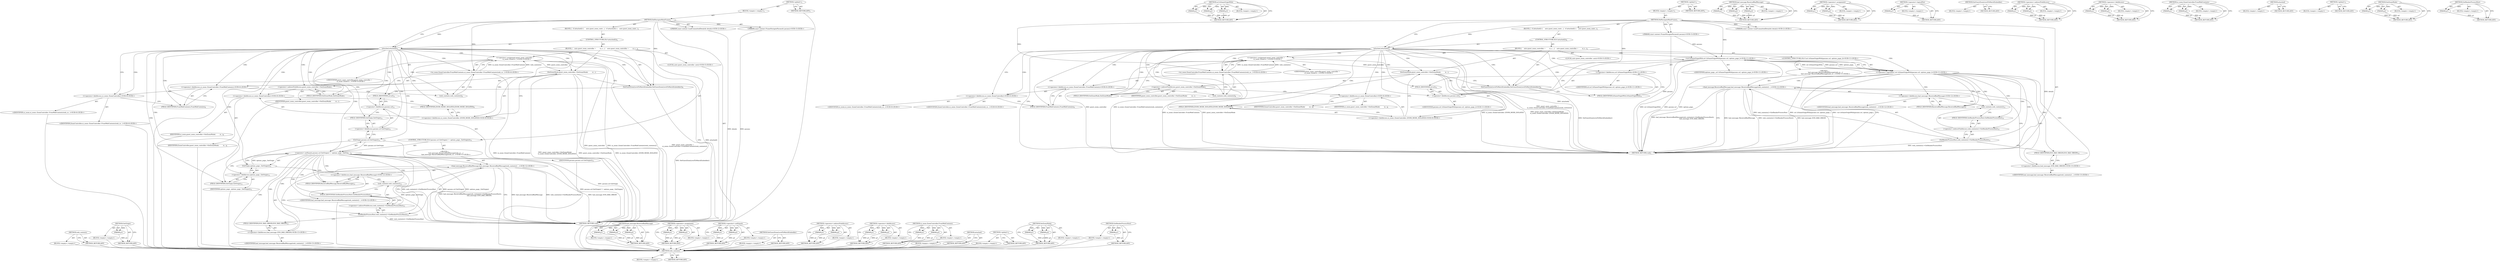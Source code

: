 digraph "GetRenderProcessHost" {
vulnerable_102 [label=<(METHOD,web_contents)>];
vulnerable_103 [label=<(BLOCK,&lt;empty&gt;,&lt;empty&gt;)>];
vulnerable_104 [label=<(METHOD_RETURN,ANY)>];
vulnerable_123 [label=<(METHOD,GetOrigin)>];
vulnerable_124 [label=<(PARAM,p1)>];
vulnerable_125 [label=<(BLOCK,&lt;empty&gt;,&lt;empty&gt;)>];
vulnerable_126 [label=<(METHOD_RETURN,ANY)>];
vulnerable_6 [label=<(METHOD,&lt;global&gt;)<SUB>1</SUB>>];
vulnerable_7 [label=<(BLOCK,&lt;empty&gt;,&lt;empty&gt;)<SUB>1</SUB>>];
vulnerable_8 [label=<(METHOD,DidNavigateMainFrame)<SUB>1</SUB>>];
vulnerable_9 [label="<(PARAM,const content::LoadCommittedDetails&amp; details)<SUB>2</SUB>>"];
vulnerable_10 [label="<(PARAM,const content::FrameNavigateParams&amp; params)<SUB>3</SUB>>"];
vulnerable_11 [label=<(BLOCK,{
  if (attached()) {
    auto guest_zoom_contr...,{
  if (attached()) {
    auto guest_zoom_contr...)<SUB>3</SUB>>];
vulnerable_12 [label=<(CONTROL_STRUCTURE,IF,if (attached()))<SUB>4</SUB>>];
vulnerable_13 [label=<(attached,attached())<SUB>4</SUB>>];
vulnerable_14 [label=<(BLOCK,{
    auto guest_zoom_controller =
        ui_z...,{
    auto guest_zoom_controller =
        ui_z...)<SUB>4</SUB>>];
vulnerable_15 [label="<(LOCAL,auto guest_zoom_controller: auto)<SUB>5</SUB>>"];
vulnerable_16 [label="<(&lt;operator&gt;.assignment,guest_zoom_controller =
        ui_zoom::ZoomCo...)<SUB>5</SUB>>"];
vulnerable_17 [label="<(IDENTIFIER,guest_zoom_controller,guest_zoom_controller =
        ui_zoom::ZoomCo...)<SUB>5</SUB>>"];
vulnerable_18 [label="<(ui_zoom.ZoomController.FromWebContents,ui_zoom::ZoomController::FromWebContents(web_co...)<SUB>6</SUB>>"];
vulnerable_19 [label="<(&lt;operator&gt;.fieldAccess,ui_zoom::ZoomController::FromWebContents)<SUB>6</SUB>>"];
vulnerable_20 [label="<(&lt;operator&gt;.fieldAccess,ui_zoom::ZoomController)<SUB>6</SUB>>"];
vulnerable_21 [label="<(IDENTIFIER,ui_zoom,ui_zoom::ZoomController::FromWebContents(web_co...)<SUB>6</SUB>>"];
vulnerable_22 [label="<(IDENTIFIER,ZoomController,ui_zoom::ZoomController::FromWebContents(web_co...)<SUB>6</SUB>>"];
vulnerable_23 [label=<(FIELD_IDENTIFIER,FromWebContents,FromWebContents)<SUB>6</SUB>>];
vulnerable_24 [label=<(web_contents,web_contents())<SUB>6</SUB>>];
vulnerable_25 [label=<(SetZoomMode,guest_zoom_controller-&gt;SetZoomMode(
         ui...)<SUB>7</SUB>>];
vulnerable_26 [label=<(&lt;operator&gt;.indirectFieldAccess,guest_zoom_controller-&gt;SetZoomMode)<SUB>7</SUB>>];
vulnerable_27 [label=<(IDENTIFIER,guest_zoom_controller,guest_zoom_controller-&gt;SetZoomMode(
         ui...)<SUB>7</SUB>>];
vulnerable_28 [label=<(FIELD_IDENTIFIER,SetZoomMode,SetZoomMode)<SUB>7</SUB>>];
vulnerable_29 [label="<(&lt;operator&gt;.fieldAccess,ui_zoom::ZoomController::ZOOM_MODE_ISOLATED)<SUB>8</SUB>>"];
vulnerable_30 [label="<(&lt;operator&gt;.fieldAccess,ui_zoom::ZoomController)<SUB>8</SUB>>"];
vulnerable_31 [label=<(IDENTIFIER,ui_zoom,guest_zoom_controller-&gt;SetZoomMode(
         ui...)<SUB>8</SUB>>];
vulnerable_32 [label=<(IDENTIFIER,ZoomController,guest_zoom_controller-&gt;SetZoomMode(
         ui...)<SUB>8</SUB>>];
vulnerable_33 [label=<(FIELD_IDENTIFIER,ZOOM_MODE_ISOLATED,ZOOM_MODE_ISOLATED)<SUB>8</SUB>>];
vulnerable_34 [label=<(SetGuestZoomLevelToMatchEmbedder,SetGuestZoomLevelToMatchEmbedder())<SUB>9</SUB>>];
vulnerable_35 [label=<(CONTROL_STRUCTURE,IF,if (params.url.GetOrigin() != options_page_.GetOrigin()))<SUB>11</SUB>>];
vulnerable_36 [label=<(&lt;operator&gt;.notEquals,params.url.GetOrigin() != options_page_.GetOrig...)<SUB>11</SUB>>];
vulnerable_37 [label=<(GetOrigin,params.url.GetOrigin())<SUB>11</SUB>>];
vulnerable_38 [label=<(&lt;operator&gt;.fieldAccess,params.url.GetOrigin)<SUB>11</SUB>>];
vulnerable_39 [label=<(&lt;operator&gt;.fieldAccess,params.url)<SUB>11</SUB>>];
vulnerable_40 [label=<(IDENTIFIER,params,params.url.GetOrigin())<SUB>11</SUB>>];
vulnerable_41 [label=<(FIELD_IDENTIFIER,url,url)<SUB>11</SUB>>];
vulnerable_42 [label=<(FIELD_IDENTIFIER,GetOrigin,GetOrigin)<SUB>11</SUB>>];
vulnerable_43 [label=<(GetOrigin,options_page_.GetOrigin())<SUB>11</SUB>>];
vulnerable_44 [label=<(&lt;operator&gt;.fieldAccess,options_page_.GetOrigin)<SUB>11</SUB>>];
vulnerable_45 [label=<(IDENTIFIER,options_page_,options_page_.GetOrigin())<SUB>11</SUB>>];
vulnerable_46 [label=<(FIELD_IDENTIFIER,GetOrigin,GetOrigin)<SUB>11</SUB>>];
vulnerable_47 [label="<(BLOCK,{
       bad_message::ReceivedBadMessage(web_co...,{
       bad_message::ReceivedBadMessage(web_co...)<SUB>11</SUB>>"];
vulnerable_48 [label="<(bad_message.ReceivedBadMessage,bad_message::ReceivedBadMessage(web_contents()-...)<SUB>12</SUB>>"];
vulnerable_49 [label="<(&lt;operator&gt;.fieldAccess,bad_message::ReceivedBadMessage)<SUB>12</SUB>>"];
vulnerable_50 [label="<(IDENTIFIER,bad_message,bad_message::ReceivedBadMessage(web_contents()-...)<SUB>12</SUB>>"];
vulnerable_51 [label=<(FIELD_IDENTIFIER,ReceivedBadMessage,ReceivedBadMessage)<SUB>12</SUB>>];
vulnerable_52 [label=<(GetRenderProcessHost,web_contents()-&gt;GetRenderProcessHost())<SUB>12</SUB>>];
vulnerable_53 [label=<(&lt;operator&gt;.indirectFieldAccess,web_contents()-&gt;GetRenderProcessHost)<SUB>12</SUB>>];
vulnerable_54 [label=<(web_contents,web_contents())<SUB>12</SUB>>];
vulnerable_55 [label=<(FIELD_IDENTIFIER,GetRenderProcessHost,GetRenderProcessHost)<SUB>12</SUB>>];
vulnerable_56 [label="<(&lt;operator&gt;.fieldAccess,bad_message::EOG_BAD_ORIGIN)<SUB>13</SUB>>"];
vulnerable_57 [label="<(IDENTIFIER,bad_message,bad_message::ReceivedBadMessage(web_contents()-...)<SUB>13</SUB>>"];
vulnerable_58 [label=<(FIELD_IDENTIFIER,EOG_BAD_ORIGIN,EOG_BAD_ORIGIN)<SUB>13</SUB>>];
vulnerable_59 [label=<(METHOD_RETURN,void)<SUB>1</SUB>>];
vulnerable_61 [label=<(METHOD_RETURN,ANY)<SUB>1</SUB>>];
vulnerable_127 [label=<(METHOD,bad_message.ReceivedBadMessage)>];
vulnerable_128 [label=<(PARAM,p1)>];
vulnerable_129 [label=<(PARAM,p2)>];
vulnerable_130 [label=<(PARAM,p3)>];
vulnerable_131 [label=<(BLOCK,&lt;empty&gt;,&lt;empty&gt;)>];
vulnerable_132 [label=<(METHOD_RETURN,ANY)>];
vulnerable_87 [label=<(METHOD,&lt;operator&gt;.assignment)>];
vulnerable_88 [label=<(PARAM,p1)>];
vulnerable_89 [label=<(PARAM,p2)>];
vulnerable_90 [label=<(BLOCK,&lt;empty&gt;,&lt;empty&gt;)>];
vulnerable_91 [label=<(METHOD_RETURN,ANY)>];
vulnerable_118 [label=<(METHOD,&lt;operator&gt;.notEquals)>];
vulnerable_119 [label=<(PARAM,p1)>];
vulnerable_120 [label=<(PARAM,p2)>];
vulnerable_121 [label=<(BLOCK,&lt;empty&gt;,&lt;empty&gt;)>];
vulnerable_122 [label=<(METHOD_RETURN,ANY)>];
vulnerable_115 [label=<(METHOD,SetGuestZoomLevelToMatchEmbedder)>];
vulnerable_116 [label=<(BLOCK,&lt;empty&gt;,&lt;empty&gt;)>];
vulnerable_117 [label=<(METHOD_RETURN,ANY)>];
vulnerable_110 [label=<(METHOD,&lt;operator&gt;.indirectFieldAccess)>];
vulnerable_111 [label=<(PARAM,p1)>];
vulnerable_112 [label=<(PARAM,p2)>];
vulnerable_113 [label=<(BLOCK,&lt;empty&gt;,&lt;empty&gt;)>];
vulnerable_114 [label=<(METHOD_RETURN,ANY)>];
vulnerable_97 [label=<(METHOD,&lt;operator&gt;.fieldAccess)>];
vulnerable_98 [label=<(PARAM,p1)>];
vulnerable_99 [label=<(PARAM,p2)>];
vulnerable_100 [label=<(BLOCK,&lt;empty&gt;,&lt;empty&gt;)>];
vulnerable_101 [label=<(METHOD_RETURN,ANY)>];
vulnerable_92 [label=<(METHOD,ui_zoom.ZoomController.FromWebContents)>];
vulnerable_93 [label=<(PARAM,p1)>];
vulnerable_94 [label=<(PARAM,p2)>];
vulnerable_95 [label=<(BLOCK,&lt;empty&gt;,&lt;empty&gt;)>];
vulnerable_96 [label=<(METHOD_RETURN,ANY)>];
vulnerable_84 [label=<(METHOD,attached)>];
vulnerable_85 [label=<(BLOCK,&lt;empty&gt;,&lt;empty&gt;)>];
vulnerable_86 [label=<(METHOD_RETURN,ANY)>];
vulnerable_78 [label=<(METHOD,&lt;global&gt;)<SUB>1</SUB>>];
vulnerable_79 [label=<(BLOCK,&lt;empty&gt;,&lt;empty&gt;)>];
vulnerable_80 [label=<(METHOD_RETURN,ANY)>];
vulnerable_105 [label=<(METHOD,SetZoomMode)>];
vulnerable_106 [label=<(PARAM,p1)>];
vulnerable_107 [label=<(PARAM,p2)>];
vulnerable_108 [label=<(BLOCK,&lt;empty&gt;,&lt;empty&gt;)>];
vulnerable_109 [label=<(METHOD_RETURN,ANY)>];
vulnerable_133 [label=<(METHOD,GetRenderProcessHost)>];
vulnerable_134 [label=<(PARAM,p1)>];
vulnerable_135 [label=<(BLOCK,&lt;empty&gt;,&lt;empty&gt;)>];
vulnerable_136 [label=<(METHOD_RETURN,ANY)>];
fixed_100 [label=<(METHOD,web_contents)>];
fixed_101 [label=<(BLOCK,&lt;empty&gt;,&lt;empty&gt;)>];
fixed_102 [label=<(METHOD_RETURN,ANY)>];
fixed_120 [label=<(METHOD,url.IsSameOriginWith)>];
fixed_121 [label=<(PARAM,p1)>];
fixed_122 [label=<(PARAM,p2)>];
fixed_123 [label=<(PARAM,p3)>];
fixed_124 [label=<(BLOCK,&lt;empty&gt;,&lt;empty&gt;)>];
fixed_125 [label=<(METHOD_RETURN,ANY)>];
fixed_6 [label=<(METHOD,&lt;global&gt;)<SUB>1</SUB>>];
fixed_7 [label=<(BLOCK,&lt;empty&gt;,&lt;empty&gt;)<SUB>1</SUB>>];
fixed_8 [label=<(METHOD,DidNavigateMainFrame)<SUB>1</SUB>>];
fixed_9 [label="<(PARAM,const content::LoadCommittedDetails&amp; details)<SUB>2</SUB>>"];
fixed_10 [label="<(PARAM,const content::FrameNavigateParams&amp; params)<SUB>3</SUB>>"];
fixed_11 [label=<(BLOCK,{
  if (attached()) {
    auto guest_zoom_contr...,{
  if (attached()) {
    auto guest_zoom_contr...)<SUB>3</SUB>>];
fixed_12 [label=<(CONTROL_STRUCTURE,IF,if (attached()))<SUB>4</SUB>>];
fixed_13 [label=<(attached,attached())<SUB>4</SUB>>];
fixed_14 [label=<(BLOCK,{
    auto guest_zoom_controller =
        ui_z...,{
    auto guest_zoom_controller =
        ui_z...)<SUB>4</SUB>>];
fixed_15 [label="<(LOCAL,auto guest_zoom_controller: auto)<SUB>5</SUB>>"];
fixed_16 [label="<(&lt;operator&gt;.assignment,guest_zoom_controller =
        ui_zoom::ZoomCo...)<SUB>5</SUB>>"];
fixed_17 [label="<(IDENTIFIER,guest_zoom_controller,guest_zoom_controller =
        ui_zoom::ZoomCo...)<SUB>5</SUB>>"];
fixed_18 [label="<(ui_zoom.ZoomController.FromWebContents,ui_zoom::ZoomController::FromWebContents(web_co...)<SUB>6</SUB>>"];
fixed_19 [label="<(&lt;operator&gt;.fieldAccess,ui_zoom::ZoomController::FromWebContents)<SUB>6</SUB>>"];
fixed_20 [label="<(&lt;operator&gt;.fieldAccess,ui_zoom::ZoomController)<SUB>6</SUB>>"];
fixed_21 [label="<(IDENTIFIER,ui_zoom,ui_zoom::ZoomController::FromWebContents(web_co...)<SUB>6</SUB>>"];
fixed_22 [label="<(IDENTIFIER,ZoomController,ui_zoom::ZoomController::FromWebContents(web_co...)<SUB>6</SUB>>"];
fixed_23 [label=<(FIELD_IDENTIFIER,FromWebContents,FromWebContents)<SUB>6</SUB>>];
fixed_24 [label=<(web_contents,web_contents())<SUB>6</SUB>>];
fixed_25 [label=<(SetZoomMode,guest_zoom_controller-&gt;SetZoomMode(
         ui...)<SUB>7</SUB>>];
fixed_26 [label=<(&lt;operator&gt;.indirectFieldAccess,guest_zoom_controller-&gt;SetZoomMode)<SUB>7</SUB>>];
fixed_27 [label=<(IDENTIFIER,guest_zoom_controller,guest_zoom_controller-&gt;SetZoomMode(
         ui...)<SUB>7</SUB>>];
fixed_28 [label=<(FIELD_IDENTIFIER,SetZoomMode,SetZoomMode)<SUB>7</SUB>>];
fixed_29 [label="<(&lt;operator&gt;.fieldAccess,ui_zoom::ZoomController::ZOOM_MODE_ISOLATED)<SUB>8</SUB>>"];
fixed_30 [label="<(&lt;operator&gt;.fieldAccess,ui_zoom::ZoomController)<SUB>8</SUB>>"];
fixed_31 [label=<(IDENTIFIER,ui_zoom,guest_zoom_controller-&gt;SetZoomMode(
         ui...)<SUB>8</SUB>>];
fixed_32 [label=<(IDENTIFIER,ZoomController,guest_zoom_controller-&gt;SetZoomMode(
         ui...)<SUB>8</SUB>>];
fixed_33 [label=<(FIELD_IDENTIFIER,ZOOM_MODE_ISOLATED,ZOOM_MODE_ISOLATED)<SUB>8</SUB>>];
fixed_34 [label=<(SetGuestZoomLevelToMatchEmbedder,SetGuestZoomLevelToMatchEmbedder())<SUB>9</SUB>>];
fixed_35 [label="<(CONTROL_STRUCTURE,IF,if (!url::IsSameOriginWith(params.url, options_page_)))<SUB>11</SUB>>"];
fixed_36 [label="<(&lt;operator&gt;.logicalNot,!url::IsSameOriginWith(params.url, options_page_))<SUB>11</SUB>>"];
fixed_37 [label="<(url.IsSameOriginWith,url::IsSameOriginWith(params.url, options_page_))<SUB>11</SUB>>"];
fixed_38 [label="<(&lt;operator&gt;.fieldAccess,url::IsSameOriginWith)<SUB>11</SUB>>"];
fixed_39 [label="<(IDENTIFIER,url,url::IsSameOriginWith(params.url, options_page_))<SUB>11</SUB>>"];
fixed_40 [label=<(FIELD_IDENTIFIER,IsSameOriginWith,IsSameOriginWith)<SUB>11</SUB>>];
fixed_41 [label=<(&lt;operator&gt;.fieldAccess,params.url)<SUB>11</SUB>>];
fixed_42 [label="<(IDENTIFIER,params,url::IsSameOriginWith(params.url, options_page_))<SUB>11</SUB>>"];
fixed_43 [label=<(FIELD_IDENTIFIER,url,url)<SUB>11</SUB>>];
fixed_44 [label="<(IDENTIFIER,options_page_,url::IsSameOriginWith(params.url, options_page_))<SUB>11</SUB>>"];
fixed_45 [label="<(BLOCK,{
       bad_message::ReceivedBadMessage(web_co...,{
       bad_message::ReceivedBadMessage(web_co...)<SUB>11</SUB>>"];
fixed_46 [label="<(bad_message.ReceivedBadMessage,bad_message::ReceivedBadMessage(web_contents()-...)<SUB>12</SUB>>"];
fixed_47 [label="<(&lt;operator&gt;.fieldAccess,bad_message::ReceivedBadMessage)<SUB>12</SUB>>"];
fixed_48 [label="<(IDENTIFIER,bad_message,bad_message::ReceivedBadMessage(web_contents()-...)<SUB>12</SUB>>"];
fixed_49 [label=<(FIELD_IDENTIFIER,ReceivedBadMessage,ReceivedBadMessage)<SUB>12</SUB>>];
fixed_50 [label=<(GetRenderProcessHost,web_contents()-&gt;GetRenderProcessHost())<SUB>12</SUB>>];
fixed_51 [label=<(&lt;operator&gt;.indirectFieldAccess,web_contents()-&gt;GetRenderProcessHost)<SUB>12</SUB>>];
fixed_52 [label=<(web_contents,web_contents())<SUB>12</SUB>>];
fixed_53 [label=<(FIELD_IDENTIFIER,GetRenderProcessHost,GetRenderProcessHost)<SUB>12</SUB>>];
fixed_54 [label="<(&lt;operator&gt;.fieldAccess,bad_message::EOG_BAD_ORIGIN)<SUB>13</SUB>>"];
fixed_55 [label="<(IDENTIFIER,bad_message,bad_message::ReceivedBadMessage(web_contents()-...)<SUB>13</SUB>>"];
fixed_56 [label=<(FIELD_IDENTIFIER,EOG_BAD_ORIGIN,EOG_BAD_ORIGIN)<SUB>13</SUB>>];
fixed_57 [label=<(METHOD_RETURN,void)<SUB>1</SUB>>];
fixed_59 [label=<(METHOD_RETURN,ANY)<SUB>1</SUB>>];
fixed_126 [label=<(METHOD,bad_message.ReceivedBadMessage)>];
fixed_127 [label=<(PARAM,p1)>];
fixed_128 [label=<(PARAM,p2)>];
fixed_129 [label=<(PARAM,p3)>];
fixed_130 [label=<(BLOCK,&lt;empty&gt;,&lt;empty&gt;)>];
fixed_131 [label=<(METHOD_RETURN,ANY)>];
fixed_85 [label=<(METHOD,&lt;operator&gt;.assignment)>];
fixed_86 [label=<(PARAM,p1)>];
fixed_87 [label=<(PARAM,p2)>];
fixed_88 [label=<(BLOCK,&lt;empty&gt;,&lt;empty&gt;)>];
fixed_89 [label=<(METHOD_RETURN,ANY)>];
fixed_116 [label=<(METHOD,&lt;operator&gt;.logicalNot)>];
fixed_117 [label=<(PARAM,p1)>];
fixed_118 [label=<(BLOCK,&lt;empty&gt;,&lt;empty&gt;)>];
fixed_119 [label=<(METHOD_RETURN,ANY)>];
fixed_113 [label=<(METHOD,SetGuestZoomLevelToMatchEmbedder)>];
fixed_114 [label=<(BLOCK,&lt;empty&gt;,&lt;empty&gt;)>];
fixed_115 [label=<(METHOD_RETURN,ANY)>];
fixed_108 [label=<(METHOD,&lt;operator&gt;.indirectFieldAccess)>];
fixed_109 [label=<(PARAM,p1)>];
fixed_110 [label=<(PARAM,p2)>];
fixed_111 [label=<(BLOCK,&lt;empty&gt;,&lt;empty&gt;)>];
fixed_112 [label=<(METHOD_RETURN,ANY)>];
fixed_95 [label=<(METHOD,&lt;operator&gt;.fieldAccess)>];
fixed_96 [label=<(PARAM,p1)>];
fixed_97 [label=<(PARAM,p2)>];
fixed_98 [label=<(BLOCK,&lt;empty&gt;,&lt;empty&gt;)>];
fixed_99 [label=<(METHOD_RETURN,ANY)>];
fixed_90 [label=<(METHOD,ui_zoom.ZoomController.FromWebContents)>];
fixed_91 [label=<(PARAM,p1)>];
fixed_92 [label=<(PARAM,p2)>];
fixed_93 [label=<(BLOCK,&lt;empty&gt;,&lt;empty&gt;)>];
fixed_94 [label=<(METHOD_RETURN,ANY)>];
fixed_82 [label=<(METHOD,attached)>];
fixed_83 [label=<(BLOCK,&lt;empty&gt;,&lt;empty&gt;)>];
fixed_84 [label=<(METHOD_RETURN,ANY)>];
fixed_76 [label=<(METHOD,&lt;global&gt;)<SUB>1</SUB>>];
fixed_77 [label=<(BLOCK,&lt;empty&gt;,&lt;empty&gt;)>];
fixed_78 [label=<(METHOD_RETURN,ANY)>];
fixed_103 [label=<(METHOD,SetZoomMode)>];
fixed_104 [label=<(PARAM,p1)>];
fixed_105 [label=<(PARAM,p2)>];
fixed_106 [label=<(BLOCK,&lt;empty&gt;,&lt;empty&gt;)>];
fixed_107 [label=<(METHOD_RETURN,ANY)>];
fixed_132 [label=<(METHOD,GetRenderProcessHost)>];
fixed_133 [label=<(PARAM,p1)>];
fixed_134 [label=<(BLOCK,&lt;empty&gt;,&lt;empty&gt;)>];
fixed_135 [label=<(METHOD_RETURN,ANY)>];
vulnerable_102 -> vulnerable_103  [key=0, label="AST: "];
vulnerable_102 -> vulnerable_104  [key=0, label="AST: "];
vulnerable_102 -> vulnerable_104  [key=1, label="CFG: "];
vulnerable_103 -> fixed_100  [key=0];
vulnerable_104 -> fixed_100  [key=0];
vulnerable_123 -> vulnerable_124  [key=0, label="AST: "];
vulnerable_123 -> vulnerable_124  [key=1, label="DDG: "];
vulnerable_123 -> vulnerable_125  [key=0, label="AST: "];
vulnerable_123 -> vulnerable_126  [key=0, label="AST: "];
vulnerable_123 -> vulnerable_126  [key=1, label="CFG: "];
vulnerable_124 -> vulnerable_126  [key=0, label="DDG: p1"];
vulnerable_125 -> fixed_100  [key=0];
vulnerable_126 -> fixed_100  [key=0];
vulnerable_6 -> vulnerable_7  [key=0, label="AST: "];
vulnerable_6 -> vulnerable_61  [key=0, label="AST: "];
vulnerable_6 -> vulnerable_61  [key=1, label="CFG: "];
vulnerable_7 -> vulnerable_8  [key=0, label="AST: "];
vulnerable_8 -> vulnerable_9  [key=0, label="AST: "];
vulnerable_8 -> vulnerable_9  [key=1, label="DDG: "];
vulnerable_8 -> vulnerable_10  [key=0, label="AST: "];
vulnerable_8 -> vulnerable_10  [key=1, label="DDG: "];
vulnerable_8 -> vulnerable_11  [key=0, label="AST: "];
vulnerable_8 -> vulnerable_59  [key=0, label="AST: "];
vulnerable_8 -> vulnerable_13  [key=0, label="CFG: "];
vulnerable_8 -> vulnerable_13  [key=1, label="DDG: "];
vulnerable_8 -> vulnerable_34  [key=0, label="DDG: "];
vulnerable_8 -> vulnerable_18  [key=0, label="DDG: "];
vulnerable_9 -> vulnerable_59  [key=0, label="DDG: details"];
vulnerable_10 -> vulnerable_59  [key=0, label="DDG: params"];
vulnerable_11 -> vulnerable_12  [key=0, label="AST: "];
vulnerable_12 -> vulnerable_13  [key=0, label="AST: "];
vulnerable_12 -> vulnerable_14  [key=0, label="AST: "];
vulnerable_13 -> vulnerable_59  [key=0, label="CFG: "];
vulnerable_13 -> vulnerable_59  [key=1, label="DDG: attached()"];
vulnerable_13 -> vulnerable_20  [key=0, label="CFG: "];
vulnerable_13 -> vulnerable_20  [key=1, label="CDG: "];
vulnerable_13 -> vulnerable_24  [key=0, label="CDG: "];
vulnerable_13 -> vulnerable_16  [key=0, label="CDG: "];
vulnerable_13 -> vulnerable_30  [key=0, label="CDG: "];
vulnerable_13 -> vulnerable_34  [key=0, label="CDG: "];
vulnerable_13 -> vulnerable_33  [key=0, label="CDG: "];
vulnerable_13 -> vulnerable_26  [key=0, label="CDG: "];
vulnerable_13 -> vulnerable_42  [key=0, label="CDG: "];
vulnerable_13 -> vulnerable_23  [key=0, label="CDG: "];
vulnerable_13 -> vulnerable_19  [key=0, label="CDG: "];
vulnerable_13 -> vulnerable_28  [key=0, label="CDG: "];
vulnerable_13 -> vulnerable_36  [key=0, label="CDG: "];
vulnerable_13 -> vulnerable_37  [key=0, label="CDG: "];
vulnerable_13 -> vulnerable_46  [key=0, label="CDG: "];
vulnerable_13 -> vulnerable_38  [key=0, label="CDG: "];
vulnerable_13 -> vulnerable_25  [key=0, label="CDG: "];
vulnerable_13 -> vulnerable_41  [key=0, label="CDG: "];
vulnerable_13 -> vulnerable_29  [key=0, label="CDG: "];
vulnerable_13 -> vulnerable_18  [key=0, label="CDG: "];
vulnerable_13 -> vulnerable_44  [key=0, label="CDG: "];
vulnerable_13 -> vulnerable_39  [key=0, label="CDG: "];
vulnerable_13 -> vulnerable_43  [key=0, label="CDG: "];
vulnerable_14 -> vulnerable_15  [key=0, label="AST: "];
vulnerable_14 -> vulnerable_16  [key=0, label="AST: "];
vulnerable_14 -> vulnerable_25  [key=0, label="AST: "];
vulnerable_14 -> vulnerable_34  [key=0, label="AST: "];
vulnerable_14 -> vulnerable_35  [key=0, label="AST: "];
vulnerable_15 -> fixed_100  [key=0];
vulnerable_16 -> vulnerable_17  [key=0, label="AST: "];
vulnerable_16 -> vulnerable_18  [key=0, label="AST: "];
vulnerable_16 -> vulnerable_28  [key=0, label="CFG: "];
vulnerable_16 -> vulnerable_59  [key=0, label="DDG: guest_zoom_controller"];
vulnerable_16 -> vulnerable_59  [key=1, label="DDG: ui_zoom::ZoomController::FromWebContents(web_contents())"];
vulnerable_16 -> vulnerable_59  [key=2, label="DDG: guest_zoom_controller =
        ui_zoom::ZoomController::FromWebContents(web_contents())"];
vulnerable_16 -> vulnerable_25  [key=0, label="DDG: guest_zoom_controller"];
vulnerable_17 -> fixed_100  [key=0];
vulnerable_18 -> vulnerable_19  [key=0, label="AST: "];
vulnerable_18 -> vulnerable_24  [key=0, label="AST: "];
vulnerable_18 -> vulnerable_16  [key=0, label="CFG: "];
vulnerable_18 -> vulnerable_16  [key=1, label="DDG: ui_zoom::ZoomController::FromWebContents"];
vulnerable_18 -> vulnerable_16  [key=2, label="DDG: web_contents()"];
vulnerable_18 -> vulnerable_59  [key=0, label="DDG: ui_zoom::ZoomController::FromWebContents"];
vulnerable_19 -> vulnerable_20  [key=0, label="AST: "];
vulnerable_19 -> vulnerable_23  [key=0, label="AST: "];
vulnerable_19 -> vulnerable_24  [key=0, label="CFG: "];
vulnerable_20 -> vulnerable_21  [key=0, label="AST: "];
vulnerable_20 -> vulnerable_22  [key=0, label="AST: "];
vulnerable_20 -> vulnerable_23  [key=0, label="CFG: "];
vulnerable_21 -> fixed_100  [key=0];
vulnerable_22 -> fixed_100  [key=0];
vulnerable_23 -> vulnerable_19  [key=0, label="CFG: "];
vulnerable_24 -> vulnerable_18  [key=0, label="CFG: "];
vulnerable_25 -> vulnerable_26  [key=0, label="AST: "];
vulnerable_25 -> vulnerable_29  [key=0, label="AST: "];
vulnerable_25 -> vulnerable_34  [key=0, label="CFG: "];
vulnerable_25 -> vulnerable_59  [key=0, label="DDG: guest_zoom_controller-&gt;SetZoomMode"];
vulnerable_25 -> vulnerable_59  [key=1, label="DDG: ui_zoom::ZoomController::ZOOM_MODE_ISOLATED"];
vulnerable_25 -> vulnerable_59  [key=2, label="DDG: guest_zoom_controller-&gt;SetZoomMode(
         ui_zoom::ZoomController::ZOOM_MODE_ISOLATED)"];
vulnerable_26 -> vulnerable_27  [key=0, label="AST: "];
vulnerable_26 -> vulnerable_28  [key=0, label="AST: "];
vulnerable_26 -> vulnerable_30  [key=0, label="CFG: "];
vulnerable_27 -> fixed_100  [key=0];
vulnerable_28 -> vulnerable_26  [key=0, label="CFG: "];
vulnerable_29 -> vulnerable_30  [key=0, label="AST: "];
vulnerable_29 -> vulnerable_33  [key=0, label="AST: "];
vulnerable_29 -> vulnerable_25  [key=0, label="CFG: "];
vulnerable_30 -> vulnerable_31  [key=0, label="AST: "];
vulnerable_30 -> vulnerable_32  [key=0, label="AST: "];
vulnerable_30 -> vulnerable_33  [key=0, label="CFG: "];
vulnerable_31 -> fixed_100  [key=0];
vulnerable_32 -> fixed_100  [key=0];
vulnerable_33 -> vulnerable_29  [key=0, label="CFG: "];
vulnerable_34 -> vulnerable_41  [key=0, label="CFG: "];
vulnerable_34 -> vulnerable_59  [key=0, label="DDG: SetGuestZoomLevelToMatchEmbedder()"];
vulnerable_35 -> vulnerable_36  [key=0, label="AST: "];
vulnerable_35 -> vulnerable_47  [key=0, label="AST: "];
vulnerable_36 -> vulnerable_37  [key=0, label="AST: "];
vulnerable_36 -> vulnerable_43  [key=0, label="AST: "];
vulnerable_36 -> vulnerable_59  [key=0, label="CFG: "];
vulnerable_36 -> vulnerable_59  [key=1, label="DDG: params.url.GetOrigin()"];
vulnerable_36 -> vulnerable_59  [key=2, label="DDG: options_page_.GetOrigin()"];
vulnerable_36 -> vulnerable_59  [key=3, label="DDG: params.url.GetOrigin() != options_page_.GetOrigin()"];
vulnerable_36 -> vulnerable_51  [key=0, label="CFG: "];
vulnerable_36 -> vulnerable_51  [key=1, label="CDG: "];
vulnerable_36 -> vulnerable_48  [key=0, label="CDG: "];
vulnerable_36 -> vulnerable_58  [key=0, label="CDG: "];
vulnerable_36 -> vulnerable_49  [key=0, label="CDG: "];
vulnerable_36 -> vulnerable_52  [key=0, label="CDG: "];
vulnerable_36 -> vulnerable_53  [key=0, label="CDG: "];
vulnerable_36 -> vulnerable_56  [key=0, label="CDG: "];
vulnerable_36 -> vulnerable_55  [key=0, label="CDG: "];
vulnerable_36 -> vulnerable_54  [key=0, label="CDG: "];
vulnerable_37 -> vulnerable_38  [key=0, label="AST: "];
vulnerable_37 -> vulnerable_46  [key=0, label="CFG: "];
vulnerable_37 -> vulnerable_59  [key=0, label="DDG: params.url.GetOrigin"];
vulnerable_37 -> vulnerable_36  [key=0, label="DDG: params.url.GetOrigin"];
vulnerable_38 -> vulnerable_39  [key=0, label="AST: "];
vulnerable_38 -> vulnerable_42  [key=0, label="AST: "];
vulnerable_38 -> vulnerable_37  [key=0, label="CFG: "];
vulnerable_39 -> vulnerable_40  [key=0, label="AST: "];
vulnerable_39 -> vulnerable_41  [key=0, label="AST: "];
vulnerable_39 -> vulnerable_42  [key=0, label="CFG: "];
vulnerable_40 -> fixed_100  [key=0];
vulnerable_41 -> vulnerable_39  [key=0, label="CFG: "];
vulnerable_42 -> vulnerable_38  [key=0, label="CFG: "];
vulnerable_43 -> vulnerable_44  [key=0, label="AST: "];
vulnerable_43 -> vulnerable_36  [key=0, label="CFG: "];
vulnerable_43 -> vulnerable_36  [key=1, label="DDG: options_page_.GetOrigin"];
vulnerable_43 -> vulnerable_59  [key=0, label="DDG: options_page_.GetOrigin"];
vulnerable_44 -> vulnerable_45  [key=0, label="AST: "];
vulnerable_44 -> vulnerable_46  [key=0, label="AST: "];
vulnerable_44 -> vulnerable_43  [key=0, label="CFG: "];
vulnerable_45 -> fixed_100  [key=0];
vulnerable_46 -> vulnerable_44  [key=0, label="CFG: "];
vulnerable_47 -> vulnerable_48  [key=0, label="AST: "];
vulnerable_48 -> vulnerable_49  [key=0, label="AST: "];
vulnerable_48 -> vulnerable_52  [key=0, label="AST: "];
vulnerable_48 -> vulnerable_56  [key=0, label="AST: "];
vulnerable_48 -> vulnerable_59  [key=0, label="CFG: "];
vulnerable_48 -> vulnerable_59  [key=1, label="DDG: bad_message::ReceivedBadMessage"];
vulnerable_48 -> vulnerable_59  [key=2, label="DDG: web_contents()-&gt;GetRenderProcessHost()"];
vulnerable_48 -> vulnerable_59  [key=3, label="DDG: bad_message::EOG_BAD_ORIGIN"];
vulnerable_48 -> vulnerable_59  [key=4, label="DDG: bad_message::ReceivedBadMessage(web_contents()-&gt;GetRenderProcessHost(),
                                       bad_message::EOG_BAD_ORIGIN)"];
vulnerable_49 -> vulnerable_50  [key=0, label="AST: "];
vulnerable_49 -> vulnerable_51  [key=0, label="AST: "];
vulnerable_49 -> vulnerable_54  [key=0, label="CFG: "];
vulnerable_50 -> fixed_100  [key=0];
vulnerable_51 -> vulnerable_49  [key=0, label="CFG: "];
vulnerable_52 -> vulnerable_53  [key=0, label="AST: "];
vulnerable_52 -> vulnerable_58  [key=0, label="CFG: "];
vulnerable_52 -> vulnerable_59  [key=0, label="DDG: web_contents()-&gt;GetRenderProcessHost"];
vulnerable_52 -> vulnerable_48  [key=0, label="DDG: web_contents()-&gt;GetRenderProcessHost"];
vulnerable_53 -> vulnerable_54  [key=0, label="AST: "];
vulnerable_53 -> vulnerable_55  [key=0, label="AST: "];
vulnerable_53 -> vulnerable_52  [key=0, label="CFG: "];
vulnerable_54 -> vulnerable_55  [key=0, label="CFG: "];
vulnerable_55 -> vulnerable_53  [key=0, label="CFG: "];
vulnerable_56 -> vulnerable_57  [key=0, label="AST: "];
vulnerable_56 -> vulnerable_58  [key=0, label="AST: "];
vulnerable_56 -> vulnerable_48  [key=0, label="CFG: "];
vulnerable_57 -> fixed_100  [key=0];
vulnerable_58 -> vulnerable_56  [key=0, label="CFG: "];
vulnerable_59 -> fixed_100  [key=0];
vulnerable_61 -> fixed_100  [key=0];
vulnerable_127 -> vulnerable_128  [key=0, label="AST: "];
vulnerable_127 -> vulnerable_128  [key=1, label="DDG: "];
vulnerable_127 -> vulnerable_131  [key=0, label="AST: "];
vulnerable_127 -> vulnerable_129  [key=0, label="AST: "];
vulnerable_127 -> vulnerable_129  [key=1, label="DDG: "];
vulnerable_127 -> vulnerable_132  [key=0, label="AST: "];
vulnerable_127 -> vulnerable_132  [key=1, label="CFG: "];
vulnerable_127 -> vulnerable_130  [key=0, label="AST: "];
vulnerable_127 -> vulnerable_130  [key=1, label="DDG: "];
vulnerable_128 -> vulnerable_132  [key=0, label="DDG: p1"];
vulnerable_129 -> vulnerable_132  [key=0, label="DDG: p2"];
vulnerable_130 -> vulnerable_132  [key=0, label="DDG: p3"];
vulnerable_131 -> fixed_100  [key=0];
vulnerable_132 -> fixed_100  [key=0];
vulnerable_87 -> vulnerable_88  [key=0, label="AST: "];
vulnerable_87 -> vulnerable_88  [key=1, label="DDG: "];
vulnerable_87 -> vulnerable_90  [key=0, label="AST: "];
vulnerable_87 -> vulnerable_89  [key=0, label="AST: "];
vulnerable_87 -> vulnerable_89  [key=1, label="DDG: "];
vulnerable_87 -> vulnerable_91  [key=0, label="AST: "];
vulnerable_87 -> vulnerable_91  [key=1, label="CFG: "];
vulnerable_88 -> vulnerable_91  [key=0, label="DDG: p1"];
vulnerable_89 -> vulnerable_91  [key=0, label="DDG: p2"];
vulnerable_90 -> fixed_100  [key=0];
vulnerable_91 -> fixed_100  [key=0];
vulnerable_118 -> vulnerable_119  [key=0, label="AST: "];
vulnerable_118 -> vulnerable_119  [key=1, label="DDG: "];
vulnerable_118 -> vulnerable_121  [key=0, label="AST: "];
vulnerable_118 -> vulnerable_120  [key=0, label="AST: "];
vulnerable_118 -> vulnerable_120  [key=1, label="DDG: "];
vulnerable_118 -> vulnerable_122  [key=0, label="AST: "];
vulnerable_118 -> vulnerable_122  [key=1, label="CFG: "];
vulnerable_119 -> vulnerable_122  [key=0, label="DDG: p1"];
vulnerable_120 -> vulnerable_122  [key=0, label="DDG: p2"];
vulnerable_121 -> fixed_100  [key=0];
vulnerable_122 -> fixed_100  [key=0];
vulnerable_115 -> vulnerable_116  [key=0, label="AST: "];
vulnerable_115 -> vulnerable_117  [key=0, label="AST: "];
vulnerable_115 -> vulnerable_117  [key=1, label="CFG: "];
vulnerable_116 -> fixed_100  [key=0];
vulnerable_117 -> fixed_100  [key=0];
vulnerable_110 -> vulnerable_111  [key=0, label="AST: "];
vulnerable_110 -> vulnerable_111  [key=1, label="DDG: "];
vulnerable_110 -> vulnerable_113  [key=0, label="AST: "];
vulnerable_110 -> vulnerable_112  [key=0, label="AST: "];
vulnerable_110 -> vulnerable_112  [key=1, label="DDG: "];
vulnerable_110 -> vulnerable_114  [key=0, label="AST: "];
vulnerable_110 -> vulnerable_114  [key=1, label="CFG: "];
vulnerable_111 -> vulnerable_114  [key=0, label="DDG: p1"];
vulnerable_112 -> vulnerable_114  [key=0, label="DDG: p2"];
vulnerable_113 -> fixed_100  [key=0];
vulnerable_114 -> fixed_100  [key=0];
vulnerable_97 -> vulnerable_98  [key=0, label="AST: "];
vulnerable_97 -> vulnerable_98  [key=1, label="DDG: "];
vulnerable_97 -> vulnerable_100  [key=0, label="AST: "];
vulnerable_97 -> vulnerable_99  [key=0, label="AST: "];
vulnerable_97 -> vulnerable_99  [key=1, label="DDG: "];
vulnerable_97 -> vulnerable_101  [key=0, label="AST: "];
vulnerable_97 -> vulnerable_101  [key=1, label="CFG: "];
vulnerable_98 -> vulnerable_101  [key=0, label="DDG: p1"];
vulnerable_99 -> vulnerable_101  [key=0, label="DDG: p2"];
vulnerable_100 -> fixed_100  [key=0];
vulnerable_101 -> fixed_100  [key=0];
vulnerable_92 -> vulnerable_93  [key=0, label="AST: "];
vulnerable_92 -> vulnerable_93  [key=1, label="DDG: "];
vulnerable_92 -> vulnerable_95  [key=0, label="AST: "];
vulnerable_92 -> vulnerable_94  [key=0, label="AST: "];
vulnerable_92 -> vulnerable_94  [key=1, label="DDG: "];
vulnerable_92 -> vulnerable_96  [key=0, label="AST: "];
vulnerable_92 -> vulnerable_96  [key=1, label="CFG: "];
vulnerable_93 -> vulnerable_96  [key=0, label="DDG: p1"];
vulnerable_94 -> vulnerable_96  [key=0, label="DDG: p2"];
vulnerable_95 -> fixed_100  [key=0];
vulnerable_96 -> fixed_100  [key=0];
vulnerable_84 -> vulnerable_85  [key=0, label="AST: "];
vulnerable_84 -> vulnerable_86  [key=0, label="AST: "];
vulnerable_84 -> vulnerable_86  [key=1, label="CFG: "];
vulnerable_85 -> fixed_100  [key=0];
vulnerable_86 -> fixed_100  [key=0];
vulnerable_78 -> vulnerable_79  [key=0, label="AST: "];
vulnerable_78 -> vulnerable_80  [key=0, label="AST: "];
vulnerable_78 -> vulnerable_80  [key=1, label="CFG: "];
vulnerable_79 -> fixed_100  [key=0];
vulnerable_80 -> fixed_100  [key=0];
vulnerable_105 -> vulnerable_106  [key=0, label="AST: "];
vulnerable_105 -> vulnerable_106  [key=1, label="DDG: "];
vulnerable_105 -> vulnerable_108  [key=0, label="AST: "];
vulnerable_105 -> vulnerable_107  [key=0, label="AST: "];
vulnerable_105 -> vulnerable_107  [key=1, label="DDG: "];
vulnerable_105 -> vulnerable_109  [key=0, label="AST: "];
vulnerable_105 -> vulnerable_109  [key=1, label="CFG: "];
vulnerable_106 -> vulnerable_109  [key=0, label="DDG: p1"];
vulnerable_107 -> vulnerable_109  [key=0, label="DDG: p2"];
vulnerable_108 -> fixed_100  [key=0];
vulnerable_109 -> fixed_100  [key=0];
vulnerable_133 -> vulnerable_134  [key=0, label="AST: "];
vulnerable_133 -> vulnerable_134  [key=1, label="DDG: "];
vulnerable_133 -> vulnerable_135  [key=0, label="AST: "];
vulnerable_133 -> vulnerable_136  [key=0, label="AST: "];
vulnerable_133 -> vulnerable_136  [key=1, label="CFG: "];
vulnerable_134 -> vulnerable_136  [key=0, label="DDG: p1"];
vulnerable_135 -> fixed_100  [key=0];
vulnerable_136 -> fixed_100  [key=0];
fixed_100 -> fixed_101  [key=0, label="AST: "];
fixed_100 -> fixed_102  [key=0, label="AST: "];
fixed_100 -> fixed_102  [key=1, label="CFG: "];
fixed_120 -> fixed_121  [key=0, label="AST: "];
fixed_120 -> fixed_121  [key=1, label="DDG: "];
fixed_120 -> fixed_124  [key=0, label="AST: "];
fixed_120 -> fixed_122  [key=0, label="AST: "];
fixed_120 -> fixed_122  [key=1, label="DDG: "];
fixed_120 -> fixed_125  [key=0, label="AST: "];
fixed_120 -> fixed_125  [key=1, label="CFG: "];
fixed_120 -> fixed_123  [key=0, label="AST: "];
fixed_120 -> fixed_123  [key=1, label="DDG: "];
fixed_121 -> fixed_125  [key=0, label="DDG: p1"];
fixed_122 -> fixed_125  [key=0, label="DDG: p2"];
fixed_123 -> fixed_125  [key=0, label="DDG: p3"];
fixed_6 -> fixed_7  [key=0, label="AST: "];
fixed_6 -> fixed_59  [key=0, label="AST: "];
fixed_6 -> fixed_59  [key=1, label="CFG: "];
fixed_7 -> fixed_8  [key=0, label="AST: "];
fixed_8 -> fixed_9  [key=0, label="AST: "];
fixed_8 -> fixed_9  [key=1, label="DDG: "];
fixed_8 -> fixed_10  [key=0, label="AST: "];
fixed_8 -> fixed_10  [key=1, label="DDG: "];
fixed_8 -> fixed_11  [key=0, label="AST: "];
fixed_8 -> fixed_57  [key=0, label="AST: "];
fixed_8 -> fixed_13  [key=0, label="CFG: "];
fixed_8 -> fixed_13  [key=1, label="DDG: "];
fixed_8 -> fixed_34  [key=0, label="DDG: "];
fixed_8 -> fixed_18  [key=0, label="DDG: "];
fixed_8 -> fixed_37  [key=0, label="DDG: "];
fixed_9 -> fixed_57  [key=0, label="DDG: details"];
fixed_10 -> fixed_57  [key=0, label="DDG: params"];
fixed_10 -> fixed_37  [key=0, label="DDG: params"];
fixed_11 -> fixed_12  [key=0, label="AST: "];
fixed_12 -> fixed_13  [key=0, label="AST: "];
fixed_12 -> fixed_14  [key=0, label="AST: "];
fixed_13 -> fixed_57  [key=0, label="CFG: "];
fixed_13 -> fixed_57  [key=1, label="DDG: attached()"];
fixed_13 -> fixed_20  [key=0, label="CFG: "];
fixed_13 -> fixed_20  [key=1, label="CDG: "];
fixed_13 -> fixed_24  [key=0, label="CDG: "];
fixed_13 -> fixed_16  [key=0, label="CDG: "];
fixed_13 -> fixed_30  [key=0, label="CDG: "];
fixed_13 -> fixed_34  [key=0, label="CDG: "];
fixed_13 -> fixed_33  [key=0, label="CDG: "];
fixed_13 -> fixed_26  [key=0, label="CDG: "];
fixed_13 -> fixed_23  [key=0, label="CDG: "];
fixed_13 -> fixed_19  [key=0, label="CDG: "];
fixed_13 -> fixed_28  [key=0, label="CDG: "];
fixed_13 -> fixed_36  [key=0, label="CDG: "];
fixed_13 -> fixed_37  [key=0, label="CDG: "];
fixed_13 -> fixed_38  [key=0, label="CDG: "];
fixed_13 -> fixed_25  [key=0, label="CDG: "];
fixed_13 -> fixed_41  [key=0, label="CDG: "];
fixed_13 -> fixed_40  [key=0, label="CDG: "];
fixed_13 -> fixed_29  [key=0, label="CDG: "];
fixed_13 -> fixed_18  [key=0, label="CDG: "];
fixed_13 -> fixed_43  [key=0, label="CDG: "];
fixed_14 -> fixed_15  [key=0, label="AST: "];
fixed_14 -> fixed_16  [key=0, label="AST: "];
fixed_14 -> fixed_25  [key=0, label="AST: "];
fixed_14 -> fixed_34  [key=0, label="AST: "];
fixed_14 -> fixed_35  [key=0, label="AST: "];
fixed_16 -> fixed_17  [key=0, label="AST: "];
fixed_16 -> fixed_18  [key=0, label="AST: "];
fixed_16 -> fixed_28  [key=0, label="CFG: "];
fixed_16 -> fixed_57  [key=0, label="DDG: guest_zoom_controller"];
fixed_16 -> fixed_57  [key=1, label="DDG: ui_zoom::ZoomController::FromWebContents(web_contents())"];
fixed_16 -> fixed_57  [key=2, label="DDG: guest_zoom_controller =
        ui_zoom::ZoomController::FromWebContents(web_contents())"];
fixed_16 -> fixed_25  [key=0, label="DDG: guest_zoom_controller"];
fixed_18 -> fixed_19  [key=0, label="AST: "];
fixed_18 -> fixed_24  [key=0, label="AST: "];
fixed_18 -> fixed_16  [key=0, label="CFG: "];
fixed_18 -> fixed_16  [key=1, label="DDG: ui_zoom::ZoomController::FromWebContents"];
fixed_18 -> fixed_16  [key=2, label="DDG: web_contents()"];
fixed_18 -> fixed_57  [key=0, label="DDG: ui_zoom::ZoomController::FromWebContents"];
fixed_19 -> fixed_20  [key=0, label="AST: "];
fixed_19 -> fixed_23  [key=0, label="AST: "];
fixed_19 -> fixed_24  [key=0, label="CFG: "];
fixed_20 -> fixed_21  [key=0, label="AST: "];
fixed_20 -> fixed_22  [key=0, label="AST: "];
fixed_20 -> fixed_23  [key=0, label="CFG: "];
fixed_23 -> fixed_19  [key=0, label="CFG: "];
fixed_24 -> fixed_18  [key=0, label="CFG: "];
fixed_25 -> fixed_26  [key=0, label="AST: "];
fixed_25 -> fixed_29  [key=0, label="AST: "];
fixed_25 -> fixed_34  [key=0, label="CFG: "];
fixed_25 -> fixed_57  [key=0, label="DDG: guest_zoom_controller-&gt;SetZoomMode"];
fixed_25 -> fixed_57  [key=1, label="DDG: ui_zoom::ZoomController::ZOOM_MODE_ISOLATED"];
fixed_25 -> fixed_57  [key=2, label="DDG: guest_zoom_controller-&gt;SetZoomMode(
         ui_zoom::ZoomController::ZOOM_MODE_ISOLATED)"];
fixed_26 -> fixed_27  [key=0, label="AST: "];
fixed_26 -> fixed_28  [key=0, label="AST: "];
fixed_26 -> fixed_30  [key=0, label="CFG: "];
fixed_28 -> fixed_26  [key=0, label="CFG: "];
fixed_29 -> fixed_30  [key=0, label="AST: "];
fixed_29 -> fixed_33  [key=0, label="AST: "];
fixed_29 -> fixed_25  [key=0, label="CFG: "];
fixed_30 -> fixed_31  [key=0, label="AST: "];
fixed_30 -> fixed_32  [key=0, label="AST: "];
fixed_30 -> fixed_33  [key=0, label="CFG: "];
fixed_33 -> fixed_29  [key=0, label="CFG: "];
fixed_34 -> fixed_40  [key=0, label="CFG: "];
fixed_34 -> fixed_57  [key=0, label="DDG: SetGuestZoomLevelToMatchEmbedder()"];
fixed_35 -> fixed_36  [key=0, label="AST: "];
fixed_35 -> fixed_45  [key=0, label="AST: "];
fixed_36 -> fixed_37  [key=0, label="AST: "];
fixed_36 -> fixed_57  [key=0, label="CFG: "];
fixed_36 -> fixed_57  [key=1, label="DDG: url::IsSameOriginWith(params.url, options_page_)"];
fixed_36 -> fixed_57  [key=2, label="DDG: !url::IsSameOriginWith(params.url, options_page_)"];
fixed_36 -> fixed_49  [key=0, label="CFG: "];
fixed_36 -> fixed_49  [key=1, label="CDG: "];
fixed_36 -> fixed_47  [key=0, label="CDG: "];
fixed_36 -> fixed_51  [key=0, label="CDG: "];
fixed_36 -> fixed_52  [key=0, label="CDG: "];
fixed_36 -> fixed_46  [key=0, label="CDG: "];
fixed_36 -> fixed_53  [key=0, label="CDG: "];
fixed_36 -> fixed_56  [key=0, label="CDG: "];
fixed_36 -> fixed_50  [key=0, label="CDG: "];
fixed_36 -> fixed_54  [key=0, label="CDG: "];
fixed_37 -> fixed_38  [key=0, label="AST: "];
fixed_37 -> fixed_41  [key=0, label="AST: "];
fixed_37 -> fixed_44  [key=0, label="AST: "];
fixed_37 -> fixed_36  [key=0, label="CFG: "];
fixed_37 -> fixed_36  [key=1, label="DDG: url::IsSameOriginWith"];
fixed_37 -> fixed_36  [key=2, label="DDG: params.url"];
fixed_37 -> fixed_36  [key=3, label="DDG: options_page_"];
fixed_37 -> fixed_57  [key=0, label="DDG: url::IsSameOriginWith"];
fixed_37 -> fixed_57  [key=1, label="DDG: params.url"];
fixed_37 -> fixed_57  [key=2, label="DDG: options_page_"];
fixed_38 -> fixed_39  [key=0, label="AST: "];
fixed_38 -> fixed_40  [key=0, label="AST: "];
fixed_38 -> fixed_43  [key=0, label="CFG: "];
fixed_40 -> fixed_38  [key=0, label="CFG: "];
fixed_41 -> fixed_42  [key=0, label="AST: "];
fixed_41 -> fixed_43  [key=0, label="AST: "];
fixed_41 -> fixed_37  [key=0, label="CFG: "];
fixed_43 -> fixed_41  [key=0, label="CFG: "];
fixed_45 -> fixed_46  [key=0, label="AST: "];
fixed_46 -> fixed_47  [key=0, label="AST: "];
fixed_46 -> fixed_50  [key=0, label="AST: "];
fixed_46 -> fixed_54  [key=0, label="AST: "];
fixed_46 -> fixed_57  [key=0, label="CFG: "];
fixed_46 -> fixed_57  [key=1, label="DDG: bad_message::ReceivedBadMessage"];
fixed_46 -> fixed_57  [key=2, label="DDG: web_contents()-&gt;GetRenderProcessHost()"];
fixed_46 -> fixed_57  [key=3, label="DDG: bad_message::EOG_BAD_ORIGIN"];
fixed_46 -> fixed_57  [key=4, label="DDG: bad_message::ReceivedBadMessage(web_contents()-&gt;GetRenderProcessHost(),
                                       bad_message::EOG_BAD_ORIGIN)"];
fixed_47 -> fixed_48  [key=0, label="AST: "];
fixed_47 -> fixed_49  [key=0, label="AST: "];
fixed_47 -> fixed_52  [key=0, label="CFG: "];
fixed_49 -> fixed_47  [key=0, label="CFG: "];
fixed_50 -> fixed_51  [key=0, label="AST: "];
fixed_50 -> fixed_56  [key=0, label="CFG: "];
fixed_50 -> fixed_57  [key=0, label="DDG: web_contents()-&gt;GetRenderProcessHost"];
fixed_50 -> fixed_46  [key=0, label="DDG: web_contents()-&gt;GetRenderProcessHost"];
fixed_51 -> fixed_52  [key=0, label="AST: "];
fixed_51 -> fixed_53  [key=0, label="AST: "];
fixed_51 -> fixed_50  [key=0, label="CFG: "];
fixed_52 -> fixed_53  [key=0, label="CFG: "];
fixed_53 -> fixed_51  [key=0, label="CFG: "];
fixed_54 -> fixed_55  [key=0, label="AST: "];
fixed_54 -> fixed_56  [key=0, label="AST: "];
fixed_54 -> fixed_46  [key=0, label="CFG: "];
fixed_56 -> fixed_54  [key=0, label="CFG: "];
fixed_126 -> fixed_127  [key=0, label="AST: "];
fixed_126 -> fixed_127  [key=1, label="DDG: "];
fixed_126 -> fixed_130  [key=0, label="AST: "];
fixed_126 -> fixed_128  [key=0, label="AST: "];
fixed_126 -> fixed_128  [key=1, label="DDG: "];
fixed_126 -> fixed_131  [key=0, label="AST: "];
fixed_126 -> fixed_131  [key=1, label="CFG: "];
fixed_126 -> fixed_129  [key=0, label="AST: "];
fixed_126 -> fixed_129  [key=1, label="DDG: "];
fixed_127 -> fixed_131  [key=0, label="DDG: p1"];
fixed_128 -> fixed_131  [key=0, label="DDG: p2"];
fixed_129 -> fixed_131  [key=0, label="DDG: p3"];
fixed_85 -> fixed_86  [key=0, label="AST: "];
fixed_85 -> fixed_86  [key=1, label="DDG: "];
fixed_85 -> fixed_88  [key=0, label="AST: "];
fixed_85 -> fixed_87  [key=0, label="AST: "];
fixed_85 -> fixed_87  [key=1, label="DDG: "];
fixed_85 -> fixed_89  [key=0, label="AST: "];
fixed_85 -> fixed_89  [key=1, label="CFG: "];
fixed_86 -> fixed_89  [key=0, label="DDG: p1"];
fixed_87 -> fixed_89  [key=0, label="DDG: p2"];
fixed_116 -> fixed_117  [key=0, label="AST: "];
fixed_116 -> fixed_117  [key=1, label="DDG: "];
fixed_116 -> fixed_118  [key=0, label="AST: "];
fixed_116 -> fixed_119  [key=0, label="AST: "];
fixed_116 -> fixed_119  [key=1, label="CFG: "];
fixed_117 -> fixed_119  [key=0, label="DDG: p1"];
fixed_113 -> fixed_114  [key=0, label="AST: "];
fixed_113 -> fixed_115  [key=0, label="AST: "];
fixed_113 -> fixed_115  [key=1, label="CFG: "];
fixed_108 -> fixed_109  [key=0, label="AST: "];
fixed_108 -> fixed_109  [key=1, label="DDG: "];
fixed_108 -> fixed_111  [key=0, label="AST: "];
fixed_108 -> fixed_110  [key=0, label="AST: "];
fixed_108 -> fixed_110  [key=1, label="DDG: "];
fixed_108 -> fixed_112  [key=0, label="AST: "];
fixed_108 -> fixed_112  [key=1, label="CFG: "];
fixed_109 -> fixed_112  [key=0, label="DDG: p1"];
fixed_110 -> fixed_112  [key=0, label="DDG: p2"];
fixed_95 -> fixed_96  [key=0, label="AST: "];
fixed_95 -> fixed_96  [key=1, label="DDG: "];
fixed_95 -> fixed_98  [key=0, label="AST: "];
fixed_95 -> fixed_97  [key=0, label="AST: "];
fixed_95 -> fixed_97  [key=1, label="DDG: "];
fixed_95 -> fixed_99  [key=0, label="AST: "];
fixed_95 -> fixed_99  [key=1, label="CFG: "];
fixed_96 -> fixed_99  [key=0, label="DDG: p1"];
fixed_97 -> fixed_99  [key=0, label="DDG: p2"];
fixed_90 -> fixed_91  [key=0, label="AST: "];
fixed_90 -> fixed_91  [key=1, label="DDG: "];
fixed_90 -> fixed_93  [key=0, label="AST: "];
fixed_90 -> fixed_92  [key=0, label="AST: "];
fixed_90 -> fixed_92  [key=1, label="DDG: "];
fixed_90 -> fixed_94  [key=0, label="AST: "];
fixed_90 -> fixed_94  [key=1, label="CFG: "];
fixed_91 -> fixed_94  [key=0, label="DDG: p1"];
fixed_92 -> fixed_94  [key=0, label="DDG: p2"];
fixed_82 -> fixed_83  [key=0, label="AST: "];
fixed_82 -> fixed_84  [key=0, label="AST: "];
fixed_82 -> fixed_84  [key=1, label="CFG: "];
fixed_76 -> fixed_77  [key=0, label="AST: "];
fixed_76 -> fixed_78  [key=0, label="AST: "];
fixed_76 -> fixed_78  [key=1, label="CFG: "];
fixed_103 -> fixed_104  [key=0, label="AST: "];
fixed_103 -> fixed_104  [key=1, label="DDG: "];
fixed_103 -> fixed_106  [key=0, label="AST: "];
fixed_103 -> fixed_105  [key=0, label="AST: "];
fixed_103 -> fixed_105  [key=1, label="DDG: "];
fixed_103 -> fixed_107  [key=0, label="AST: "];
fixed_103 -> fixed_107  [key=1, label="CFG: "];
fixed_104 -> fixed_107  [key=0, label="DDG: p1"];
fixed_105 -> fixed_107  [key=0, label="DDG: p2"];
fixed_132 -> fixed_133  [key=0, label="AST: "];
fixed_132 -> fixed_133  [key=1, label="DDG: "];
fixed_132 -> fixed_134  [key=0, label="AST: "];
fixed_132 -> fixed_135  [key=0, label="AST: "];
fixed_132 -> fixed_135  [key=1, label="CFG: "];
fixed_133 -> fixed_135  [key=0, label="DDG: p1"];
}
